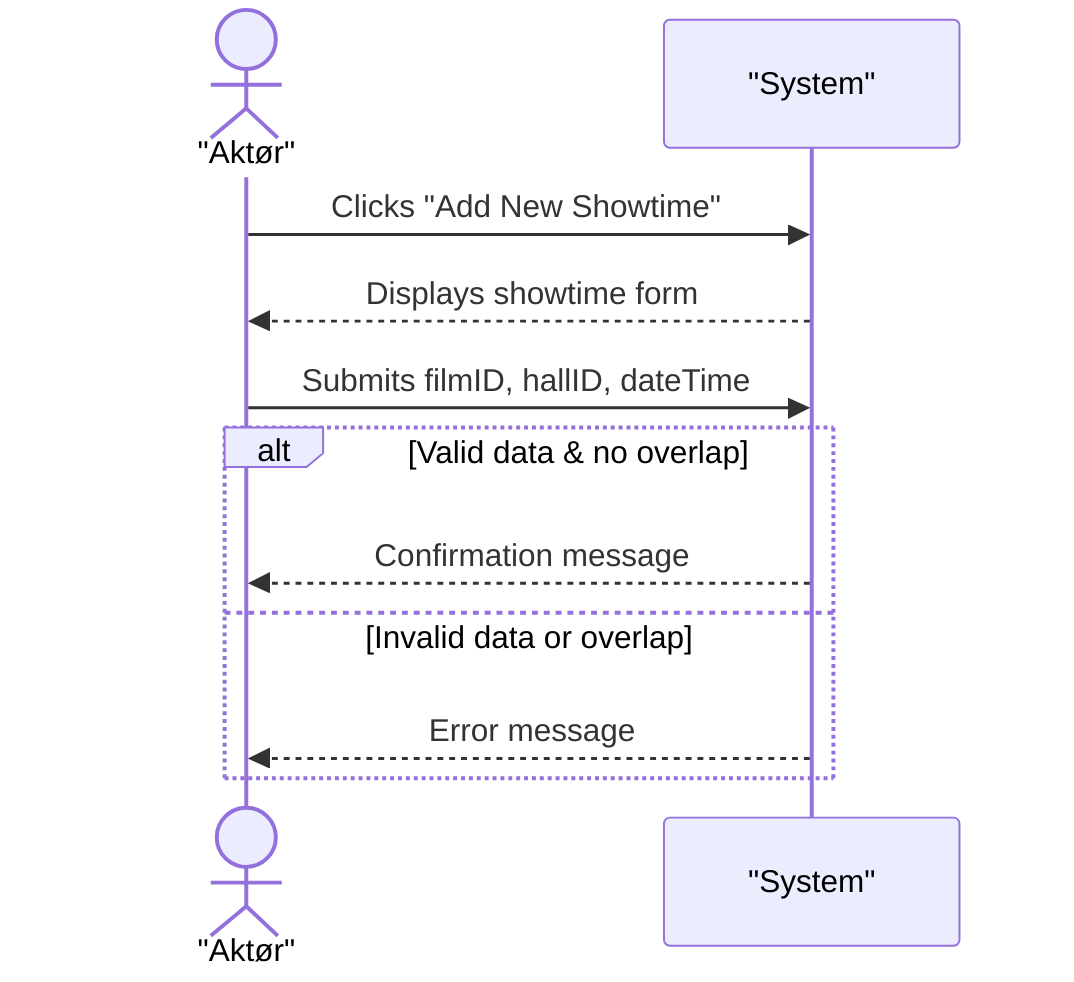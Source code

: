 ﻿sequenceDiagram
    actor JensPeter as "Aktør"
    participant System as "System"

    JensPeter->>System: Clicks "Add New Showtime"
    System-->>JensPeter: Displays showtime form

    JensPeter->>System: Submits filmID, hallID, dateTime
    
    alt Valid data & no overlap
         System-->>JensPeter: Confirmation message
    else Invalid data or overlap
        System-->>JensPeter: Error message
    end